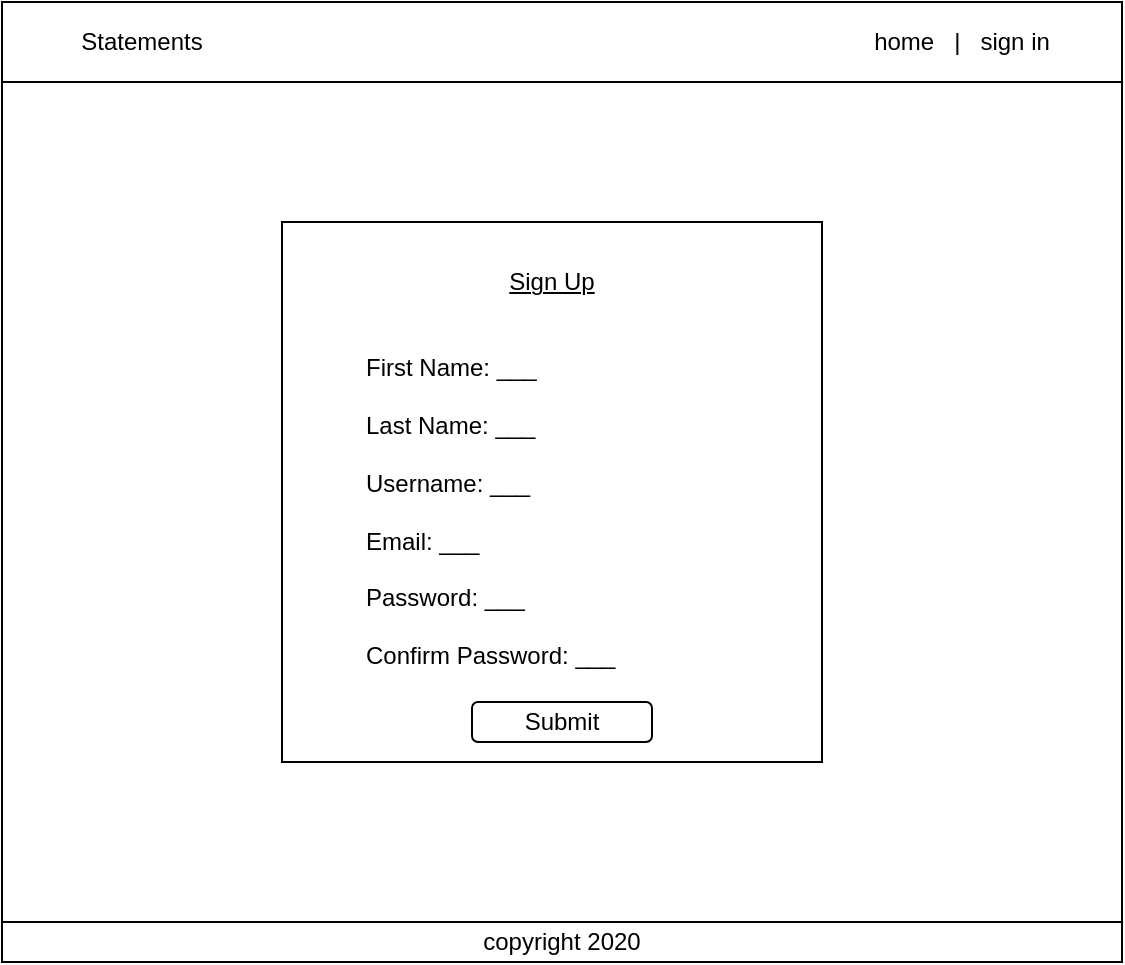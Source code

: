 <mxfile version="11.2.5" type="device" pages="1"><diagram id="dhZr5IwEc-uc5QwBCEal" name="Page-1"><mxGraphModel dx="706" dy="862" grid="1" gridSize="10" guides="1" tooltips="1" connect="1" arrows="1" fold="1" page="1" pageScale="1" pageWidth="1100" pageHeight="850" math="0" shadow="0"><root><mxCell id="0"/><mxCell id="1" parent="0"/><mxCell id="v99FFE3O6ujwDl36WsAd-1" value="" style="rounded=0;whiteSpace=wrap;html=1;" vertex="1" parent="1"><mxGeometry x="80" y="120" width="560" height="480" as="geometry"/></mxCell><mxCell id="v99FFE3O6ujwDl36WsAd-2" value="" style="rounded=0;whiteSpace=wrap;html=1;" vertex="1" parent="1"><mxGeometry x="80" y="120" width="560" height="40" as="geometry"/></mxCell><mxCell id="v99FFE3O6ujwDl36WsAd-4" value="copyright 2020" style="rounded=0;whiteSpace=wrap;html=1;" vertex="1" parent="1"><mxGeometry x="80" y="580" width="560" height="20" as="geometry"/></mxCell><mxCell id="v99FFE3O6ujwDl36WsAd-5" value="Statements" style="text;html=1;strokeColor=none;fillColor=none;align=center;verticalAlign=middle;whiteSpace=wrap;rounded=0;" vertex="1" parent="1"><mxGeometry x="80" y="130" width="140" height="20" as="geometry"/></mxCell><mxCell id="v99FFE3O6ujwDl36WsAd-6" value="home&amp;nbsp; &amp;nbsp;|&amp;nbsp; &amp;nbsp;sign in" style="text;html=1;strokeColor=none;fillColor=none;align=center;verticalAlign=middle;whiteSpace=wrap;rounded=0;" vertex="1" parent="1"><mxGeometry x="480" y="130" width="160" height="20" as="geometry"/></mxCell><mxCell id="v99FFE3O6ujwDl36WsAd-7" value="" style="rounded=0;whiteSpace=wrap;html=1;" vertex="1" parent="1"><mxGeometry x="220" y="230" width="270" height="270" as="geometry"/></mxCell><mxCell id="v99FFE3O6ujwDl36WsAd-8" value="&lt;u&gt;Sign Up&lt;/u&gt;" style="text;html=1;strokeColor=none;fillColor=none;align=center;verticalAlign=middle;whiteSpace=wrap;rounded=0;" vertex="1" parent="1"><mxGeometry x="220" y="250" width="270" height="20" as="geometry"/></mxCell><mxCell id="v99FFE3O6ujwDl36WsAd-9" value="First Name: ___&lt;br&gt;&lt;br&gt;Last Name: ___&lt;br&gt;&lt;br&gt;Username: ___&lt;br&gt;&lt;br&gt;Email: ___&lt;br&gt;&lt;br&gt;Password: ___&lt;br&gt;&lt;br&gt;Confirm Password: ___" style="text;html=1;strokeColor=none;fillColor=none;align=left;verticalAlign=middle;whiteSpace=wrap;rounded=0;" vertex="1" parent="1"><mxGeometry x="260" y="300" width="180" height="150" as="geometry"/></mxCell><mxCell id="v99FFE3O6ujwDl36WsAd-10" value="Submit" style="rounded=1;whiteSpace=wrap;html=1;" vertex="1" parent="1"><mxGeometry x="315" y="470" width="90" height="20" as="geometry"/></mxCell></root></mxGraphModel></diagram></mxfile>